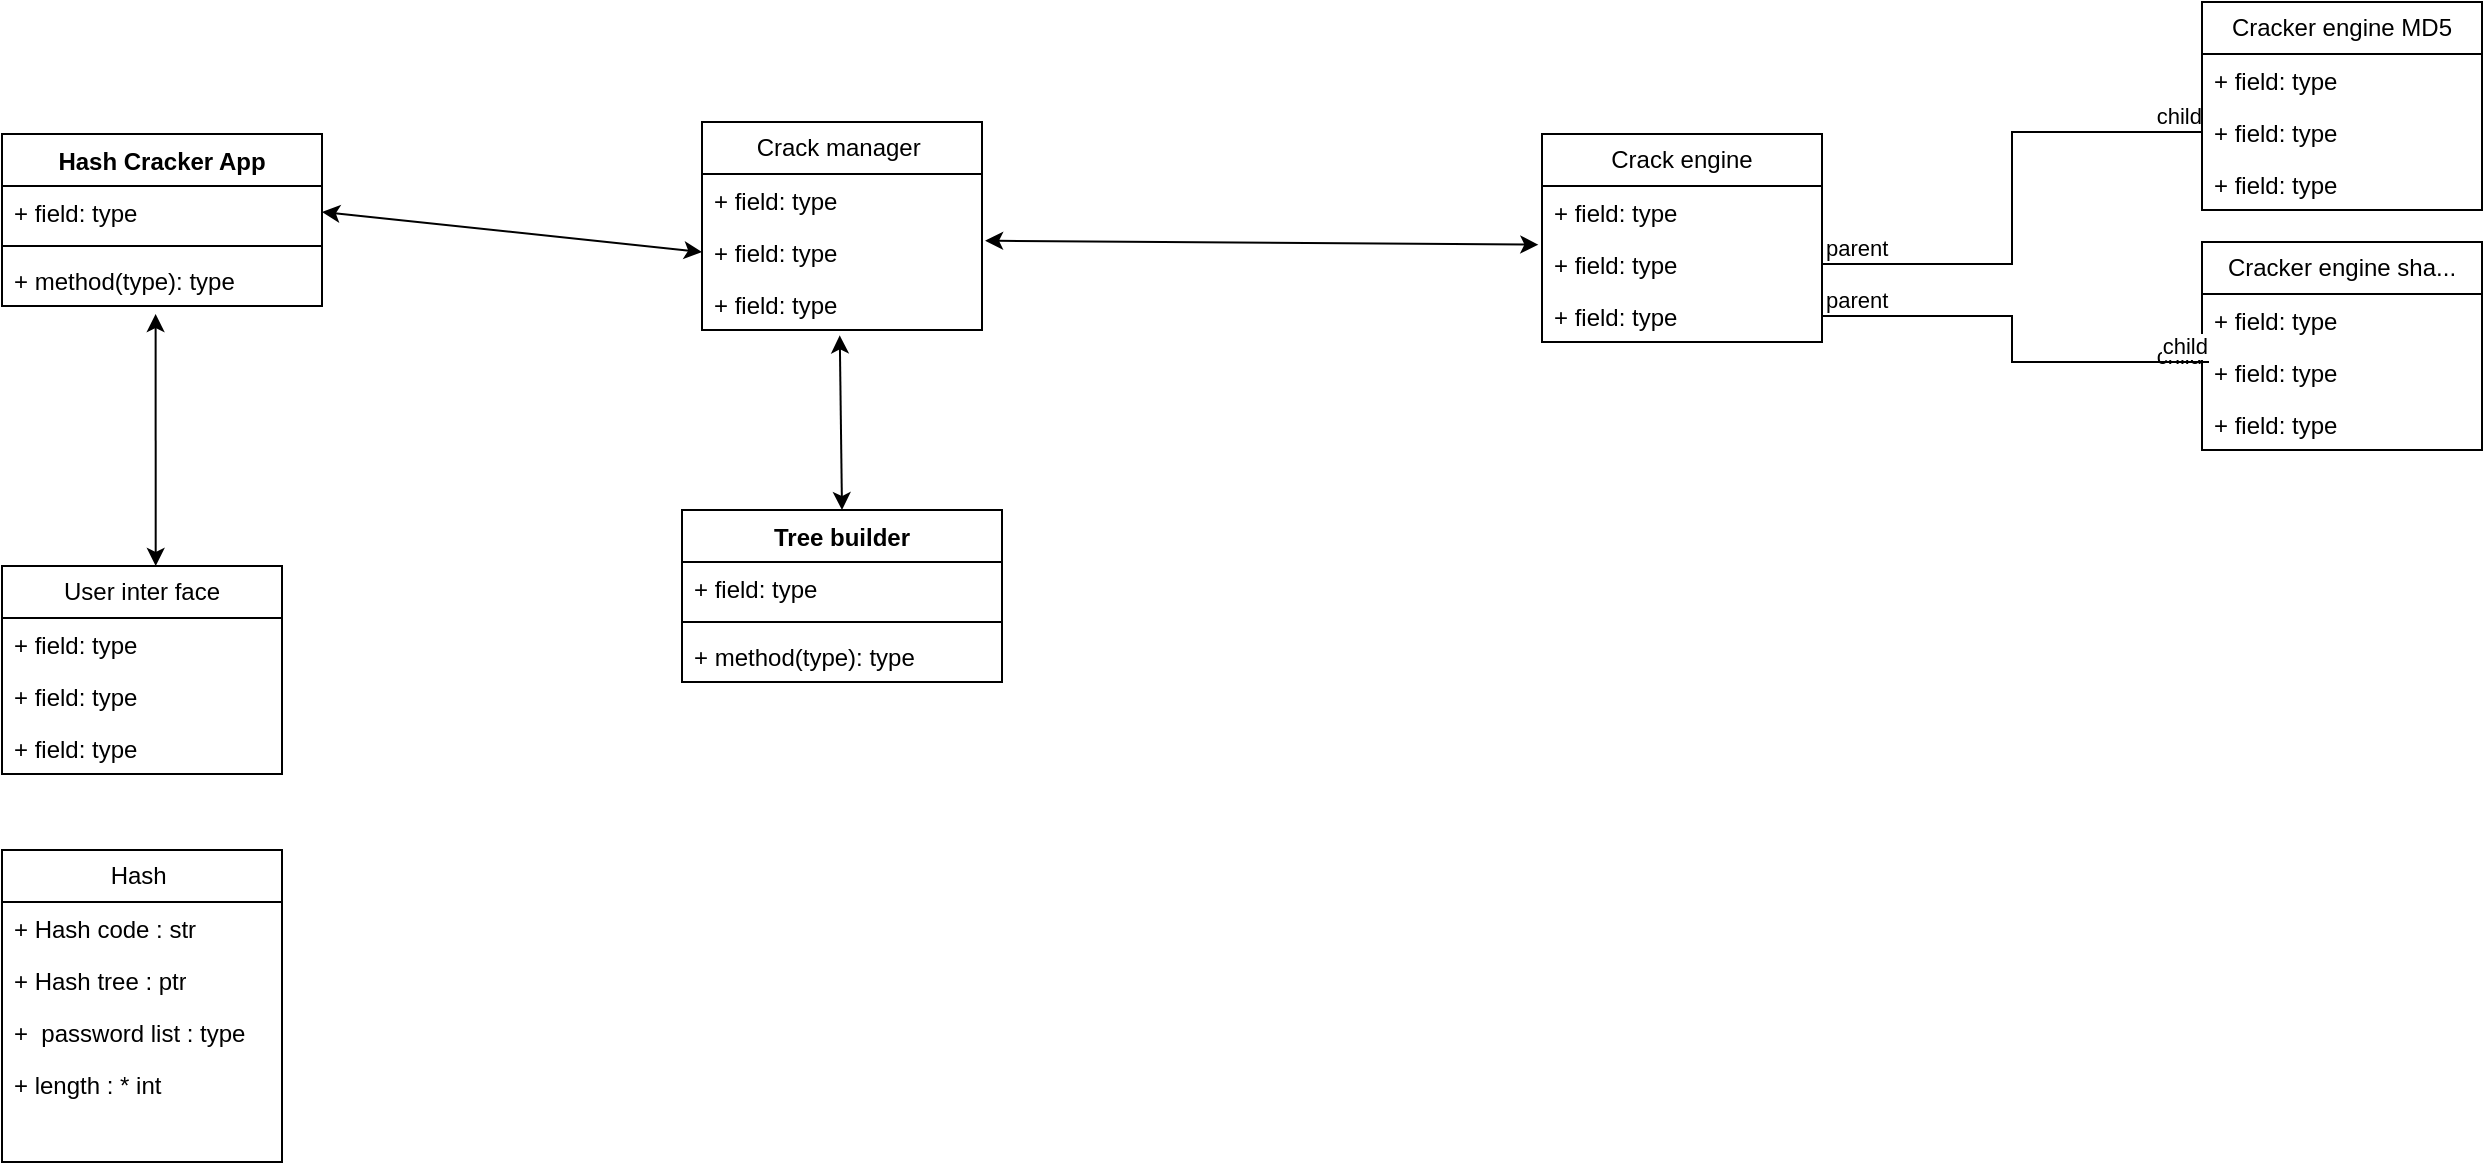 <mxfile version="26.2.8">
  <diagram name="Page-1" id="5f0bae14-7c28-e335-631c-24af17079c00">
    <mxGraphModel dx="990" dy="651" grid="1" gridSize="10" guides="1" tooltips="1" connect="1" arrows="1" fold="1" page="1" pageScale="1" pageWidth="1100" pageHeight="850" background="none" math="0" shadow="0">
      <root>
        <mxCell id="0" />
        <mxCell id="1" parent="0" />
        <mxCell id="ZopV3od03yt3iOhxSDMt-1" value="Hash Cracker App&lt;div&gt;&lt;br&gt;&lt;/div&gt;" style="swimlane;fontStyle=1;align=center;verticalAlign=top;childLayout=stackLayout;horizontal=1;startSize=26;horizontalStack=0;resizeParent=1;resizeParentMax=0;resizeLast=0;collapsible=1;marginBottom=0;whiteSpace=wrap;html=1;" parent="1" vertex="1">
          <mxGeometry x="50" y="172" width="160" height="86" as="geometry" />
        </mxCell>
        <mxCell id="ZopV3od03yt3iOhxSDMt-2" value="+ field: type" style="text;strokeColor=none;fillColor=none;align=left;verticalAlign=top;spacingLeft=4;spacingRight=4;overflow=hidden;rotatable=0;points=[[0,0.5],[1,0.5]];portConstraint=eastwest;whiteSpace=wrap;html=1;" parent="ZopV3od03yt3iOhxSDMt-1" vertex="1">
          <mxGeometry y="26" width="160" height="26" as="geometry" />
        </mxCell>
        <mxCell id="ZopV3od03yt3iOhxSDMt-3" value="" style="line;strokeWidth=1;fillColor=none;align=left;verticalAlign=middle;spacingTop=-1;spacingLeft=3;spacingRight=3;rotatable=0;labelPosition=right;points=[];portConstraint=eastwest;strokeColor=inherit;" parent="ZopV3od03yt3iOhxSDMt-1" vertex="1">
          <mxGeometry y="52" width="160" height="8" as="geometry" />
        </mxCell>
        <mxCell id="ZopV3od03yt3iOhxSDMt-4" value="+ method(type): type" style="text;strokeColor=none;fillColor=none;align=left;verticalAlign=top;spacingLeft=4;spacingRight=4;overflow=hidden;rotatable=0;points=[[0,0.5],[1,0.5]];portConstraint=eastwest;whiteSpace=wrap;html=1;" parent="ZopV3od03yt3iOhxSDMt-1" vertex="1">
          <mxGeometry y="60" width="160" height="26" as="geometry" />
        </mxCell>
        <mxCell id="ZopV3od03yt3iOhxSDMt-7" value="Crack engine" style="swimlane;fontStyle=0;childLayout=stackLayout;horizontal=1;startSize=26;fillColor=none;horizontalStack=0;resizeParent=1;resizeParentMax=0;resizeLast=0;collapsible=1;marginBottom=0;whiteSpace=wrap;html=1;" parent="1" vertex="1">
          <mxGeometry x="820" y="172" width="140" height="104" as="geometry" />
        </mxCell>
        <mxCell id="ZopV3od03yt3iOhxSDMt-8" value="+ field: type" style="text;strokeColor=none;fillColor=none;align=left;verticalAlign=top;spacingLeft=4;spacingRight=4;overflow=hidden;rotatable=0;points=[[0,0.5],[1,0.5]];portConstraint=eastwest;whiteSpace=wrap;html=1;" parent="ZopV3od03yt3iOhxSDMt-7" vertex="1">
          <mxGeometry y="26" width="140" height="26" as="geometry" />
        </mxCell>
        <mxCell id="ZopV3od03yt3iOhxSDMt-9" value="+ field: type" style="text;strokeColor=none;fillColor=none;align=left;verticalAlign=top;spacingLeft=4;spacingRight=4;overflow=hidden;rotatable=0;points=[[0,0.5],[1,0.5]];portConstraint=eastwest;whiteSpace=wrap;html=1;" parent="ZopV3od03yt3iOhxSDMt-7" vertex="1">
          <mxGeometry y="52" width="140" height="26" as="geometry" />
        </mxCell>
        <mxCell id="ZopV3od03yt3iOhxSDMt-10" value="+ field: type" style="text;strokeColor=none;fillColor=none;align=left;verticalAlign=top;spacingLeft=4;spacingRight=4;overflow=hidden;rotatable=0;points=[[0,0.5],[1,0.5]];portConstraint=eastwest;whiteSpace=wrap;html=1;" parent="ZopV3od03yt3iOhxSDMt-7" vertex="1">
          <mxGeometry y="78" width="140" height="26" as="geometry" />
        </mxCell>
        <mxCell id="ZopV3od03yt3iOhxSDMt-11" value="" style="endArrow=none;html=1;edgeStyle=orthogonalEdgeStyle;rounded=0;entryX=0;entryY=0.5;entryDx=0;entryDy=0;" parent="1" source="ZopV3od03yt3iOhxSDMt-9" target="ZopV3od03yt3iOhxSDMt-16" edge="1">
          <mxGeometry relative="1" as="geometry">
            <mxPoint x="1200" y="230" as="sourcePoint" />
            <mxPoint x="1380" y="260" as="targetPoint" />
          </mxGeometry>
        </mxCell>
        <mxCell id="ZopV3od03yt3iOhxSDMt-12" value="parent" style="edgeLabel;resizable=0;html=1;align=left;verticalAlign=bottom;" parent="ZopV3od03yt3iOhxSDMt-11" connectable="0" vertex="1">
          <mxGeometry x="-1" relative="1" as="geometry" />
        </mxCell>
        <mxCell id="ZopV3od03yt3iOhxSDMt-13" value="child" style="edgeLabel;resizable=0;html=1;align=right;verticalAlign=bottom;" parent="ZopV3od03yt3iOhxSDMt-11" connectable="0" vertex="1">
          <mxGeometry x="1" relative="1" as="geometry" />
        </mxCell>
        <mxCell id="ZopV3od03yt3iOhxSDMt-14" value="Cracker engine MD5" style="swimlane;fontStyle=0;childLayout=stackLayout;horizontal=1;startSize=26;fillColor=none;horizontalStack=0;resizeParent=1;resizeParentMax=0;resizeLast=0;collapsible=1;marginBottom=0;whiteSpace=wrap;html=1;" parent="1" vertex="1">
          <mxGeometry x="1150" y="106" width="140" height="104" as="geometry" />
        </mxCell>
        <mxCell id="ZopV3od03yt3iOhxSDMt-15" value="+ field: type" style="text;strokeColor=none;fillColor=none;align=left;verticalAlign=top;spacingLeft=4;spacingRight=4;overflow=hidden;rotatable=0;points=[[0,0.5],[1,0.5]];portConstraint=eastwest;whiteSpace=wrap;html=1;" parent="ZopV3od03yt3iOhxSDMt-14" vertex="1">
          <mxGeometry y="26" width="140" height="26" as="geometry" />
        </mxCell>
        <mxCell id="ZopV3od03yt3iOhxSDMt-16" value="+ field: type" style="text;strokeColor=none;fillColor=none;align=left;verticalAlign=top;spacingLeft=4;spacingRight=4;overflow=hidden;rotatable=0;points=[[0,0.5],[1,0.5]];portConstraint=eastwest;whiteSpace=wrap;html=1;" parent="ZopV3od03yt3iOhxSDMt-14" vertex="1">
          <mxGeometry y="52" width="140" height="26" as="geometry" />
        </mxCell>
        <mxCell id="ZopV3od03yt3iOhxSDMt-17" value="+ field: type" style="text;strokeColor=none;fillColor=none;align=left;verticalAlign=top;spacingLeft=4;spacingRight=4;overflow=hidden;rotatable=0;points=[[0,0.5],[1,0.5]];portConstraint=eastwest;whiteSpace=wrap;html=1;" parent="ZopV3od03yt3iOhxSDMt-14" vertex="1">
          <mxGeometry y="78" width="140" height="26" as="geometry" />
        </mxCell>
        <mxCell id="ZopV3od03yt3iOhxSDMt-18" value="child" style="edgeLabel;resizable=0;html=1;align=right;verticalAlign=bottom;" parent="1" connectable="0" vertex="1">
          <mxGeometry x="1150" y="291" as="geometry" />
        </mxCell>
        <mxCell id="ZopV3od03yt3iOhxSDMt-19" value="Cracker engine sha..." style="swimlane;fontStyle=0;childLayout=stackLayout;horizontal=1;startSize=26;fillColor=none;horizontalStack=0;resizeParent=1;resizeParentMax=0;resizeLast=0;collapsible=1;marginBottom=0;whiteSpace=wrap;html=1;" parent="1" vertex="1">
          <mxGeometry x="1150" y="226" width="140" height="104" as="geometry" />
        </mxCell>
        <mxCell id="ZopV3od03yt3iOhxSDMt-20" value="+ field: type" style="text;strokeColor=none;fillColor=none;align=left;verticalAlign=top;spacingLeft=4;spacingRight=4;overflow=hidden;rotatable=0;points=[[0,0.5],[1,0.5]];portConstraint=eastwest;whiteSpace=wrap;html=1;" parent="ZopV3od03yt3iOhxSDMt-19" vertex="1">
          <mxGeometry y="26" width="140" height="26" as="geometry" />
        </mxCell>
        <mxCell id="ZopV3od03yt3iOhxSDMt-21" value="+ field: type" style="text;strokeColor=none;fillColor=none;align=left;verticalAlign=top;spacingLeft=4;spacingRight=4;overflow=hidden;rotatable=0;points=[[0,0.5],[1,0.5]];portConstraint=eastwest;whiteSpace=wrap;html=1;" parent="ZopV3od03yt3iOhxSDMt-19" vertex="1">
          <mxGeometry y="52" width="140" height="26" as="geometry" />
        </mxCell>
        <mxCell id="ZopV3od03yt3iOhxSDMt-22" value="+ field: type" style="text;strokeColor=none;fillColor=none;align=left;verticalAlign=top;spacingLeft=4;spacingRight=4;overflow=hidden;rotatable=0;points=[[0,0.5],[1,0.5]];portConstraint=eastwest;whiteSpace=wrap;html=1;" parent="ZopV3od03yt3iOhxSDMt-19" vertex="1">
          <mxGeometry y="78" width="140" height="26" as="geometry" />
        </mxCell>
        <mxCell id="ZopV3od03yt3iOhxSDMt-28" value="" style="endArrow=none;html=1;edgeStyle=orthogonalEdgeStyle;rounded=0;entryX=0.025;entryY=0.308;entryDx=0;entryDy=0;entryPerimeter=0;exitX=1;exitY=0.5;exitDx=0;exitDy=0;" parent="1" source="ZopV3od03yt3iOhxSDMt-10" target="ZopV3od03yt3iOhxSDMt-21" edge="1">
          <mxGeometry relative="1" as="geometry">
            <mxPoint x="1060" y="240" as="sourcePoint" />
            <mxPoint x="1310" y="420" as="targetPoint" />
          </mxGeometry>
        </mxCell>
        <mxCell id="ZopV3od03yt3iOhxSDMt-29" value="parent" style="edgeLabel;resizable=0;html=1;align=left;verticalAlign=bottom;" parent="ZopV3od03yt3iOhxSDMt-28" connectable="0" vertex="1">
          <mxGeometry x="-1" relative="1" as="geometry" />
        </mxCell>
        <mxCell id="ZopV3od03yt3iOhxSDMt-30" value="child" style="edgeLabel;resizable=0;html=1;align=right;verticalAlign=bottom;" parent="ZopV3od03yt3iOhxSDMt-28" connectable="0" vertex="1">
          <mxGeometry x="1" relative="1" as="geometry" />
        </mxCell>
        <mxCell id="ZopV3od03yt3iOhxSDMt-31" value="User inter face" style="swimlane;fontStyle=0;childLayout=stackLayout;horizontal=1;startSize=26;fillColor=none;horizontalStack=0;resizeParent=1;resizeParentMax=0;resizeLast=0;collapsible=1;marginBottom=0;whiteSpace=wrap;html=1;" parent="1" vertex="1">
          <mxGeometry x="50" y="388" width="140" height="104" as="geometry" />
        </mxCell>
        <mxCell id="ZopV3od03yt3iOhxSDMt-32" value="+ field: type" style="text;strokeColor=none;fillColor=none;align=left;verticalAlign=top;spacingLeft=4;spacingRight=4;overflow=hidden;rotatable=0;points=[[0,0.5],[1,0.5]];portConstraint=eastwest;whiteSpace=wrap;html=1;" parent="ZopV3od03yt3iOhxSDMt-31" vertex="1">
          <mxGeometry y="26" width="140" height="26" as="geometry" />
        </mxCell>
        <mxCell id="ZopV3od03yt3iOhxSDMt-33" value="+ field: type" style="text;strokeColor=none;fillColor=none;align=left;verticalAlign=top;spacingLeft=4;spacingRight=4;overflow=hidden;rotatable=0;points=[[0,0.5],[1,0.5]];portConstraint=eastwest;whiteSpace=wrap;html=1;" parent="ZopV3od03yt3iOhxSDMt-31" vertex="1">
          <mxGeometry y="52" width="140" height="26" as="geometry" />
        </mxCell>
        <mxCell id="ZopV3od03yt3iOhxSDMt-34" value="+ field: type" style="text;strokeColor=none;fillColor=none;align=left;verticalAlign=top;spacingLeft=4;spacingRight=4;overflow=hidden;rotatable=0;points=[[0,0.5],[1,0.5]];portConstraint=eastwest;whiteSpace=wrap;html=1;" parent="ZopV3od03yt3iOhxSDMt-31" vertex="1">
          <mxGeometry y="78" width="140" height="26" as="geometry" />
        </mxCell>
        <mxCell id="ZopV3od03yt3iOhxSDMt-37" value="" style="endArrow=classic;startArrow=classic;html=1;rounded=0;entryX=0.48;entryY=1.154;entryDx=0;entryDy=0;entryPerimeter=0;exitX=0.549;exitY=0;exitDx=0;exitDy=0;exitPerimeter=0;" parent="1" source="ZopV3od03yt3iOhxSDMt-31" target="ZopV3od03yt3iOhxSDMt-4" edge="1">
          <mxGeometry width="50" height="50" relative="1" as="geometry">
            <mxPoint x="270" y="348" as="sourcePoint" />
            <mxPoint x="320" y="298" as="targetPoint" />
          </mxGeometry>
        </mxCell>
        <mxCell id="ZopV3od03yt3iOhxSDMt-38" value="Crack manager&amp;nbsp;" style="swimlane;fontStyle=0;childLayout=stackLayout;horizontal=1;startSize=26;fillColor=none;horizontalStack=0;resizeParent=1;resizeParentMax=0;resizeLast=0;collapsible=1;marginBottom=0;whiteSpace=wrap;html=1;" parent="1" vertex="1">
          <mxGeometry x="400" y="166" width="140" height="104" as="geometry" />
        </mxCell>
        <mxCell id="ZopV3od03yt3iOhxSDMt-39" value="+ field: type" style="text;strokeColor=none;fillColor=none;align=left;verticalAlign=top;spacingLeft=4;spacingRight=4;overflow=hidden;rotatable=0;points=[[0,0.5],[1,0.5]];portConstraint=eastwest;whiteSpace=wrap;html=1;" parent="ZopV3od03yt3iOhxSDMt-38" vertex="1">
          <mxGeometry y="26" width="140" height="26" as="geometry" />
        </mxCell>
        <mxCell id="ZopV3od03yt3iOhxSDMt-40" value="+ field: type" style="text;strokeColor=none;fillColor=none;align=left;verticalAlign=top;spacingLeft=4;spacingRight=4;overflow=hidden;rotatable=0;points=[[0,0.5],[1,0.5]];portConstraint=eastwest;whiteSpace=wrap;html=1;" parent="ZopV3od03yt3iOhxSDMt-38" vertex="1">
          <mxGeometry y="52" width="140" height="26" as="geometry" />
        </mxCell>
        <mxCell id="ZopV3od03yt3iOhxSDMt-41" value="+ field: type" style="text;strokeColor=none;fillColor=none;align=left;verticalAlign=top;spacingLeft=4;spacingRight=4;overflow=hidden;rotatable=0;points=[[0,0.5],[1,0.5]];portConstraint=eastwest;whiteSpace=wrap;html=1;" parent="ZopV3od03yt3iOhxSDMt-38" vertex="1">
          <mxGeometry y="78" width="140" height="26" as="geometry" />
        </mxCell>
        <mxCell id="ZopV3od03yt3iOhxSDMt-42" value="" style="endArrow=classic;startArrow=classic;html=1;rounded=0;entryX=0;entryY=0.5;entryDx=0;entryDy=0;exitX=1;exitY=0.5;exitDx=0;exitDy=0;" parent="1" source="ZopV3od03yt3iOhxSDMt-2" target="ZopV3od03yt3iOhxSDMt-40" edge="1">
          <mxGeometry width="50" height="50" relative="1" as="geometry">
            <mxPoint x="250" y="280" as="sourcePoint" />
            <mxPoint x="300" y="230" as="targetPoint" />
          </mxGeometry>
        </mxCell>
        <mxCell id="ZopV3od03yt3iOhxSDMt-47" value="Hash&amp;nbsp;" style="swimlane;fontStyle=0;childLayout=stackLayout;horizontal=1;startSize=26;fillColor=none;horizontalStack=0;resizeParent=1;resizeParentMax=0;resizeLast=0;collapsible=1;marginBottom=0;whiteSpace=wrap;html=1;" parent="1" vertex="1">
          <mxGeometry x="50" y="530" width="140" height="156" as="geometry" />
        </mxCell>
        <mxCell id="ZopV3od03yt3iOhxSDMt-48" value="+ Hash code : str" style="text;strokeColor=none;fillColor=none;align=left;verticalAlign=top;spacingLeft=4;spacingRight=4;overflow=hidden;rotatable=0;points=[[0,0.5],[1,0.5]];portConstraint=eastwest;whiteSpace=wrap;html=1;" parent="ZopV3od03yt3iOhxSDMt-47" vertex="1">
          <mxGeometry y="26" width="140" height="26" as="geometry" />
        </mxCell>
        <mxCell id="ZopV3od03yt3iOhxSDMt-49" value="+ Hash tree : ptr" style="text;strokeColor=none;fillColor=none;align=left;verticalAlign=top;spacingLeft=4;spacingRight=4;overflow=hidden;rotatable=0;points=[[0,0.5],[1,0.5]];portConstraint=eastwest;whiteSpace=wrap;html=1;" parent="ZopV3od03yt3iOhxSDMt-47" vertex="1">
          <mxGeometry y="52" width="140" height="26" as="geometry" />
        </mxCell>
        <mxCell id="ZopV3od03yt3iOhxSDMt-50" value="+&amp;nbsp; password list&amp;nbsp;&lt;span style=&quot;background-color: transparent; color: light-dark(rgb(0, 0, 0), rgb(255, 255, 255));&quot;&gt;: type&lt;/span&gt;" style="text;strokeColor=none;fillColor=none;align=left;verticalAlign=top;spacingLeft=4;spacingRight=4;overflow=hidden;rotatable=0;points=[[0,0.5],[1,0.5]];portConstraint=eastwest;whiteSpace=wrap;html=1;" parent="ZopV3od03yt3iOhxSDMt-47" vertex="1">
          <mxGeometry y="78" width="140" height="26" as="geometry" />
        </mxCell>
        <mxCell id="ZopV3od03yt3iOhxSDMt-56" value="+ length : * int&amp;nbsp;" style="text;strokeColor=none;fillColor=none;align=left;verticalAlign=top;spacingLeft=4;spacingRight=4;overflow=hidden;rotatable=0;points=[[0,0.5],[1,0.5]];portConstraint=eastwest;whiteSpace=wrap;html=1;" parent="ZopV3od03yt3iOhxSDMt-47" vertex="1">
          <mxGeometry y="104" width="140" height="26" as="geometry" />
        </mxCell>
        <mxCell id="ZopV3od03yt3iOhxSDMt-57" style="text;strokeColor=none;fillColor=none;align=left;verticalAlign=top;spacingLeft=4;spacingRight=4;overflow=hidden;rotatable=0;points=[[0,0.5],[1,0.5]];portConstraint=eastwest;whiteSpace=wrap;html=1;" parent="ZopV3od03yt3iOhxSDMt-47" vertex="1">
          <mxGeometry y="130" width="140" height="26" as="geometry" />
        </mxCell>
        <mxCell id="ZopV3od03yt3iOhxSDMt-51" value="Tree builder&lt;div&gt;&lt;br&gt;&lt;/div&gt;" style="swimlane;fontStyle=1;align=center;verticalAlign=top;childLayout=stackLayout;horizontal=1;startSize=26;horizontalStack=0;resizeParent=1;resizeParentMax=0;resizeLast=0;collapsible=1;marginBottom=0;whiteSpace=wrap;html=1;" parent="1" vertex="1">
          <mxGeometry x="390" y="360" width="160" height="86" as="geometry" />
        </mxCell>
        <mxCell id="ZopV3od03yt3iOhxSDMt-52" value="+ field: type" style="text;strokeColor=none;fillColor=none;align=left;verticalAlign=top;spacingLeft=4;spacingRight=4;overflow=hidden;rotatable=0;points=[[0,0.5],[1,0.5]];portConstraint=eastwest;whiteSpace=wrap;html=1;" parent="ZopV3od03yt3iOhxSDMt-51" vertex="1">
          <mxGeometry y="26" width="160" height="26" as="geometry" />
        </mxCell>
        <mxCell id="ZopV3od03yt3iOhxSDMt-53" value="" style="line;strokeWidth=1;fillColor=none;align=left;verticalAlign=middle;spacingTop=-1;spacingLeft=3;spacingRight=3;rotatable=0;labelPosition=right;points=[];portConstraint=eastwest;strokeColor=inherit;" parent="ZopV3od03yt3iOhxSDMt-51" vertex="1">
          <mxGeometry y="52" width="160" height="8" as="geometry" />
        </mxCell>
        <mxCell id="ZopV3od03yt3iOhxSDMt-54" value="+ method(type): type" style="text;strokeColor=none;fillColor=none;align=left;verticalAlign=top;spacingLeft=4;spacingRight=4;overflow=hidden;rotatable=0;points=[[0,0.5],[1,0.5]];portConstraint=eastwest;whiteSpace=wrap;html=1;" parent="ZopV3od03yt3iOhxSDMt-51" vertex="1">
          <mxGeometry y="60" width="160" height="26" as="geometry" />
        </mxCell>
        <mxCell id="ZopV3od03yt3iOhxSDMt-59" value="" style="endArrow=classic;startArrow=classic;html=1;rounded=0;entryX=0.492;entryY=1.103;entryDx=0;entryDy=0;entryPerimeter=0;exitX=0.5;exitY=0;exitDx=0;exitDy=0;" parent="1" source="ZopV3od03yt3iOhxSDMt-51" target="ZopV3od03yt3iOhxSDMt-41" edge="1">
          <mxGeometry width="50" height="50" relative="1" as="geometry">
            <mxPoint x="580" y="440" as="sourcePoint" />
            <mxPoint x="630" y="390" as="targetPoint" />
          </mxGeometry>
        </mxCell>
        <mxCell id="ZopV3od03yt3iOhxSDMt-61" value="" style="endArrow=classic;startArrow=classic;html=1;rounded=0;exitX=1.011;exitY=0.282;exitDx=0;exitDy=0;exitPerimeter=0;entryX=-0.013;entryY=0.128;entryDx=0;entryDy=0;entryPerimeter=0;" parent="1" source="ZopV3od03yt3iOhxSDMt-40" target="ZopV3od03yt3iOhxSDMt-9" edge="1">
          <mxGeometry width="50" height="50" relative="1" as="geometry">
            <mxPoint x="600" y="250" as="sourcePoint" />
            <mxPoint x="650" y="200" as="targetPoint" />
          </mxGeometry>
        </mxCell>
      </root>
    </mxGraphModel>
  </diagram>
</mxfile>
